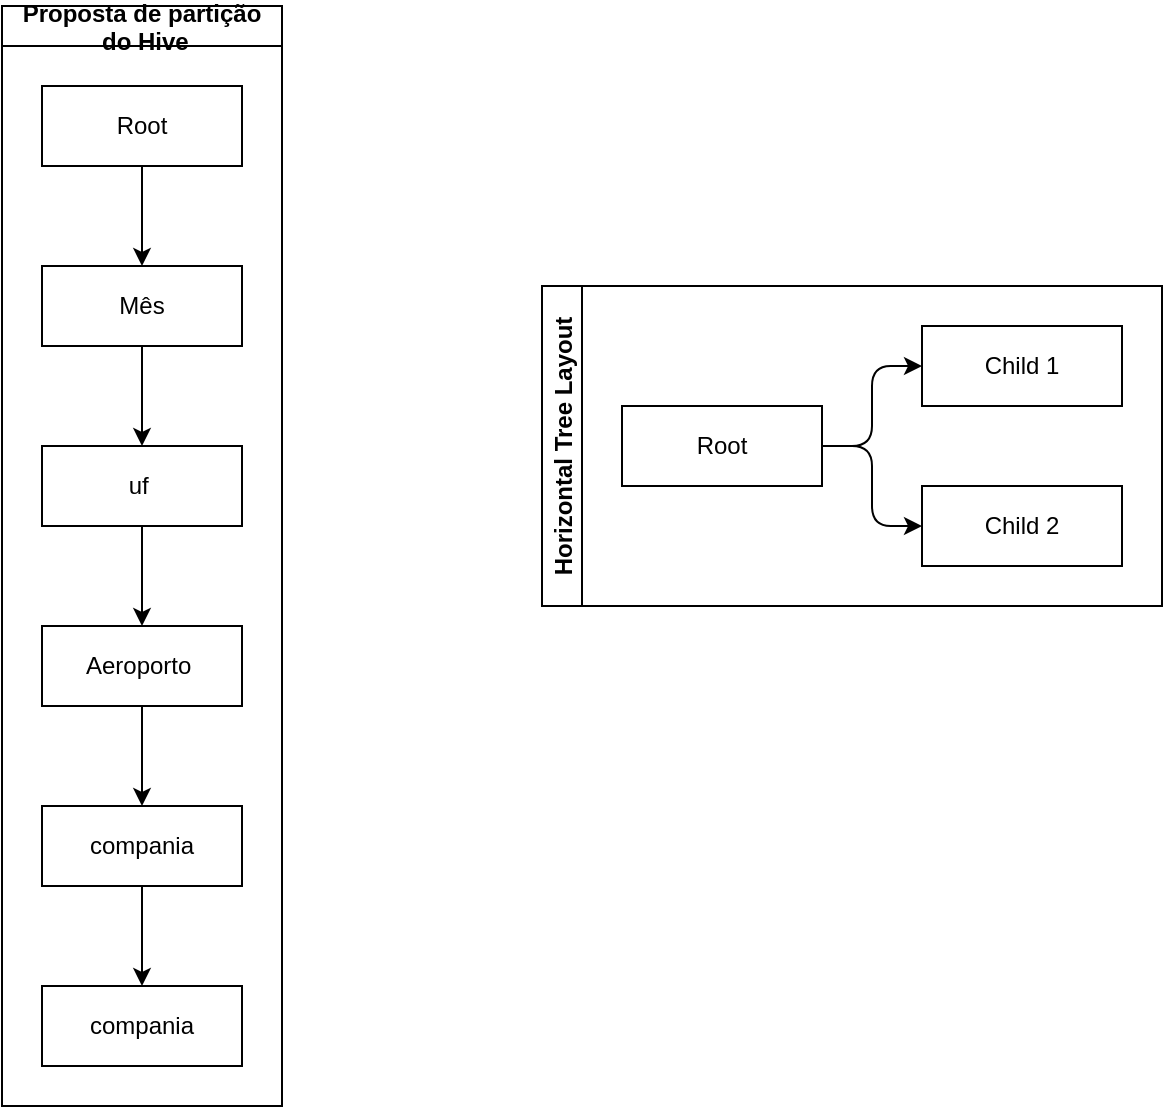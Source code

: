 <mxfile version="22.1.2" type="device">
  <diagram name="Página-1" id="KZukB_m-YUqimC4Bnq4d">
    <mxGraphModel dx="1114" dy="849" grid="1" gridSize="10" guides="1" tooltips="1" connect="1" arrows="1" fold="1" page="1" pageScale="1" pageWidth="827" pageHeight="1169" math="0" shadow="0">
      <root>
        <mxCell id="0" />
        <mxCell id="1" parent="0" />
        <mxCell id="bDbDI8i-y2grDqHVsbpE-87" value="Proposta de partição&#xa; do Hive" style="swimlane;startSize=20;horizontal=1;childLayout=treeLayout;horizontalTree=0;resizable=0;containerType=tree;fontSize=12;" vertex="1" parent="1">
          <mxGeometry x="100" y="220" width="140" height="550" as="geometry" />
        </mxCell>
        <mxCell id="bDbDI8i-y2grDqHVsbpE-88" value="Root" style="whiteSpace=wrap;html=1;" vertex="1" parent="bDbDI8i-y2grDqHVsbpE-87">
          <mxGeometry x="20" y="40" width="100" height="40" as="geometry" />
        </mxCell>
        <mxCell id="bDbDI8i-y2grDqHVsbpE-91" value="Mês" style="whiteSpace=wrap;html=1;" vertex="1" parent="bDbDI8i-y2grDqHVsbpE-87">
          <mxGeometry x="20" y="130" width="100" height="40" as="geometry" />
        </mxCell>
        <mxCell id="bDbDI8i-y2grDqHVsbpE-92" value="" style="edgeStyle=elbowEdgeStyle;elbow=vertical;html=1;rounded=1;curved=0;sourcePerimeterSpacing=0;targetPerimeterSpacing=0;startSize=6;endSize=6;" edge="1" parent="bDbDI8i-y2grDqHVsbpE-87" source="bDbDI8i-y2grDqHVsbpE-88" target="bDbDI8i-y2grDqHVsbpE-91">
          <mxGeometry relative="1" as="geometry" />
        </mxCell>
        <mxCell id="bDbDI8i-y2grDqHVsbpE-97" value="" style="edgeStyle=elbowEdgeStyle;elbow=vertical;html=1;rounded=1;curved=0;sourcePerimeterSpacing=0;targetPerimeterSpacing=0;startSize=6;endSize=6;" edge="1" target="bDbDI8i-y2grDqHVsbpE-98" source="bDbDI8i-y2grDqHVsbpE-91" parent="bDbDI8i-y2grDqHVsbpE-87">
          <mxGeometry relative="1" as="geometry">
            <mxPoint x="144" y="540" as="sourcePoint" />
          </mxGeometry>
        </mxCell>
        <mxCell id="bDbDI8i-y2grDqHVsbpE-98" value="uf&amp;nbsp;" style="whiteSpace=wrap;html=1;" vertex="1" parent="bDbDI8i-y2grDqHVsbpE-87">
          <mxGeometry x="20" y="220" width="100" height="40" as="geometry" />
        </mxCell>
        <mxCell id="bDbDI8i-y2grDqHVsbpE-105" value="" style="edgeStyle=elbowEdgeStyle;elbow=vertical;html=1;rounded=1;curved=0;sourcePerimeterSpacing=0;targetPerimeterSpacing=0;startSize=6;endSize=6;" edge="1" target="bDbDI8i-y2grDqHVsbpE-106" source="bDbDI8i-y2grDqHVsbpE-98" parent="bDbDI8i-y2grDqHVsbpE-87">
          <mxGeometry relative="1" as="geometry">
            <mxPoint x="410" y="630" as="sourcePoint" />
          </mxGeometry>
        </mxCell>
        <mxCell id="bDbDI8i-y2grDqHVsbpE-106" value="Aeroporto&amp;nbsp;" style="whiteSpace=wrap;html=1;" vertex="1" parent="bDbDI8i-y2grDqHVsbpE-87">
          <mxGeometry x="20" y="310" width="100" height="40" as="geometry" />
        </mxCell>
        <mxCell id="bDbDI8i-y2grDqHVsbpE-109" value="" style="edgeStyle=elbowEdgeStyle;elbow=vertical;html=1;rounded=1;curved=0;sourcePerimeterSpacing=0;targetPerimeterSpacing=0;startSize=6;endSize=6;" edge="1" target="bDbDI8i-y2grDqHVsbpE-110" source="bDbDI8i-y2grDqHVsbpE-106" parent="bDbDI8i-y2grDqHVsbpE-87">
          <mxGeometry relative="1" as="geometry">
            <mxPoint x="410" y="720" as="sourcePoint" />
          </mxGeometry>
        </mxCell>
        <mxCell id="bDbDI8i-y2grDqHVsbpE-110" value="compania" style="whiteSpace=wrap;html=1;" vertex="1" parent="bDbDI8i-y2grDqHVsbpE-87">
          <mxGeometry x="20" y="400" width="100" height="40" as="geometry" />
        </mxCell>
        <mxCell id="bDbDI8i-y2grDqHVsbpE-120" value="" style="edgeStyle=elbowEdgeStyle;elbow=vertical;html=1;rounded=1;curved=0;sourcePerimeterSpacing=0;targetPerimeterSpacing=0;startSize=6;endSize=6;" edge="1" target="bDbDI8i-y2grDqHVsbpE-121" source="bDbDI8i-y2grDqHVsbpE-110" parent="bDbDI8i-y2grDqHVsbpE-87">
          <mxGeometry relative="1" as="geometry">
            <mxPoint x="170" y="570" as="sourcePoint" />
          </mxGeometry>
        </mxCell>
        <mxCell id="bDbDI8i-y2grDqHVsbpE-121" value="compania" style="whiteSpace=wrap;html=1;" vertex="1" parent="bDbDI8i-y2grDqHVsbpE-87">
          <mxGeometry x="20" y="490" width="100" height="40" as="geometry" />
        </mxCell>
        <mxCell id="bDbDI8i-y2grDqHVsbpE-111" value="Horizontal Tree Layout" style="swimlane;startSize=20;horizontal=0;childLayout=treeLayout;horizontalTree=1;resizable=0;containerType=tree;fontSize=12;" vertex="1" parent="1">
          <mxGeometry x="370" y="360" width="310" height="160" as="geometry" />
        </mxCell>
        <mxCell id="bDbDI8i-y2grDqHVsbpE-112" value="Root" style="whiteSpace=wrap;html=1;" vertex="1" parent="bDbDI8i-y2grDqHVsbpE-111">
          <mxGeometry x="40" y="60" width="100" height="40" as="geometry" />
        </mxCell>
        <mxCell id="bDbDI8i-y2grDqHVsbpE-113" value="Child 1" style="whiteSpace=wrap;html=1;" vertex="1" parent="bDbDI8i-y2grDqHVsbpE-111">
          <mxGeometry x="190" y="20" width="100" height="40" as="geometry" />
        </mxCell>
        <mxCell id="bDbDI8i-y2grDqHVsbpE-114" value="" style="edgeStyle=elbowEdgeStyle;elbow=vertical;html=1;rounded=1;curved=0;sourcePerimeterSpacing=0;targetPerimeterSpacing=0;startSize=6;endSize=6;" edge="1" parent="bDbDI8i-y2grDqHVsbpE-111" source="bDbDI8i-y2grDqHVsbpE-112" target="bDbDI8i-y2grDqHVsbpE-113">
          <mxGeometry relative="1" as="geometry" />
        </mxCell>
        <mxCell id="bDbDI8i-y2grDqHVsbpE-115" value="Child 2" style="whiteSpace=wrap;html=1;" vertex="1" parent="bDbDI8i-y2grDqHVsbpE-111">
          <mxGeometry x="190" y="100" width="100" height="40" as="geometry" />
        </mxCell>
        <mxCell id="bDbDI8i-y2grDqHVsbpE-116" value="" style="edgeStyle=elbowEdgeStyle;elbow=vertical;html=1;rounded=1;curved=0;sourcePerimeterSpacing=0;targetPerimeterSpacing=0;startSize=6;endSize=6;" edge="1" parent="bDbDI8i-y2grDqHVsbpE-111" source="bDbDI8i-y2grDqHVsbpE-112" target="bDbDI8i-y2grDqHVsbpE-115">
          <mxGeometry relative="1" as="geometry" />
        </mxCell>
      </root>
    </mxGraphModel>
  </diagram>
</mxfile>
